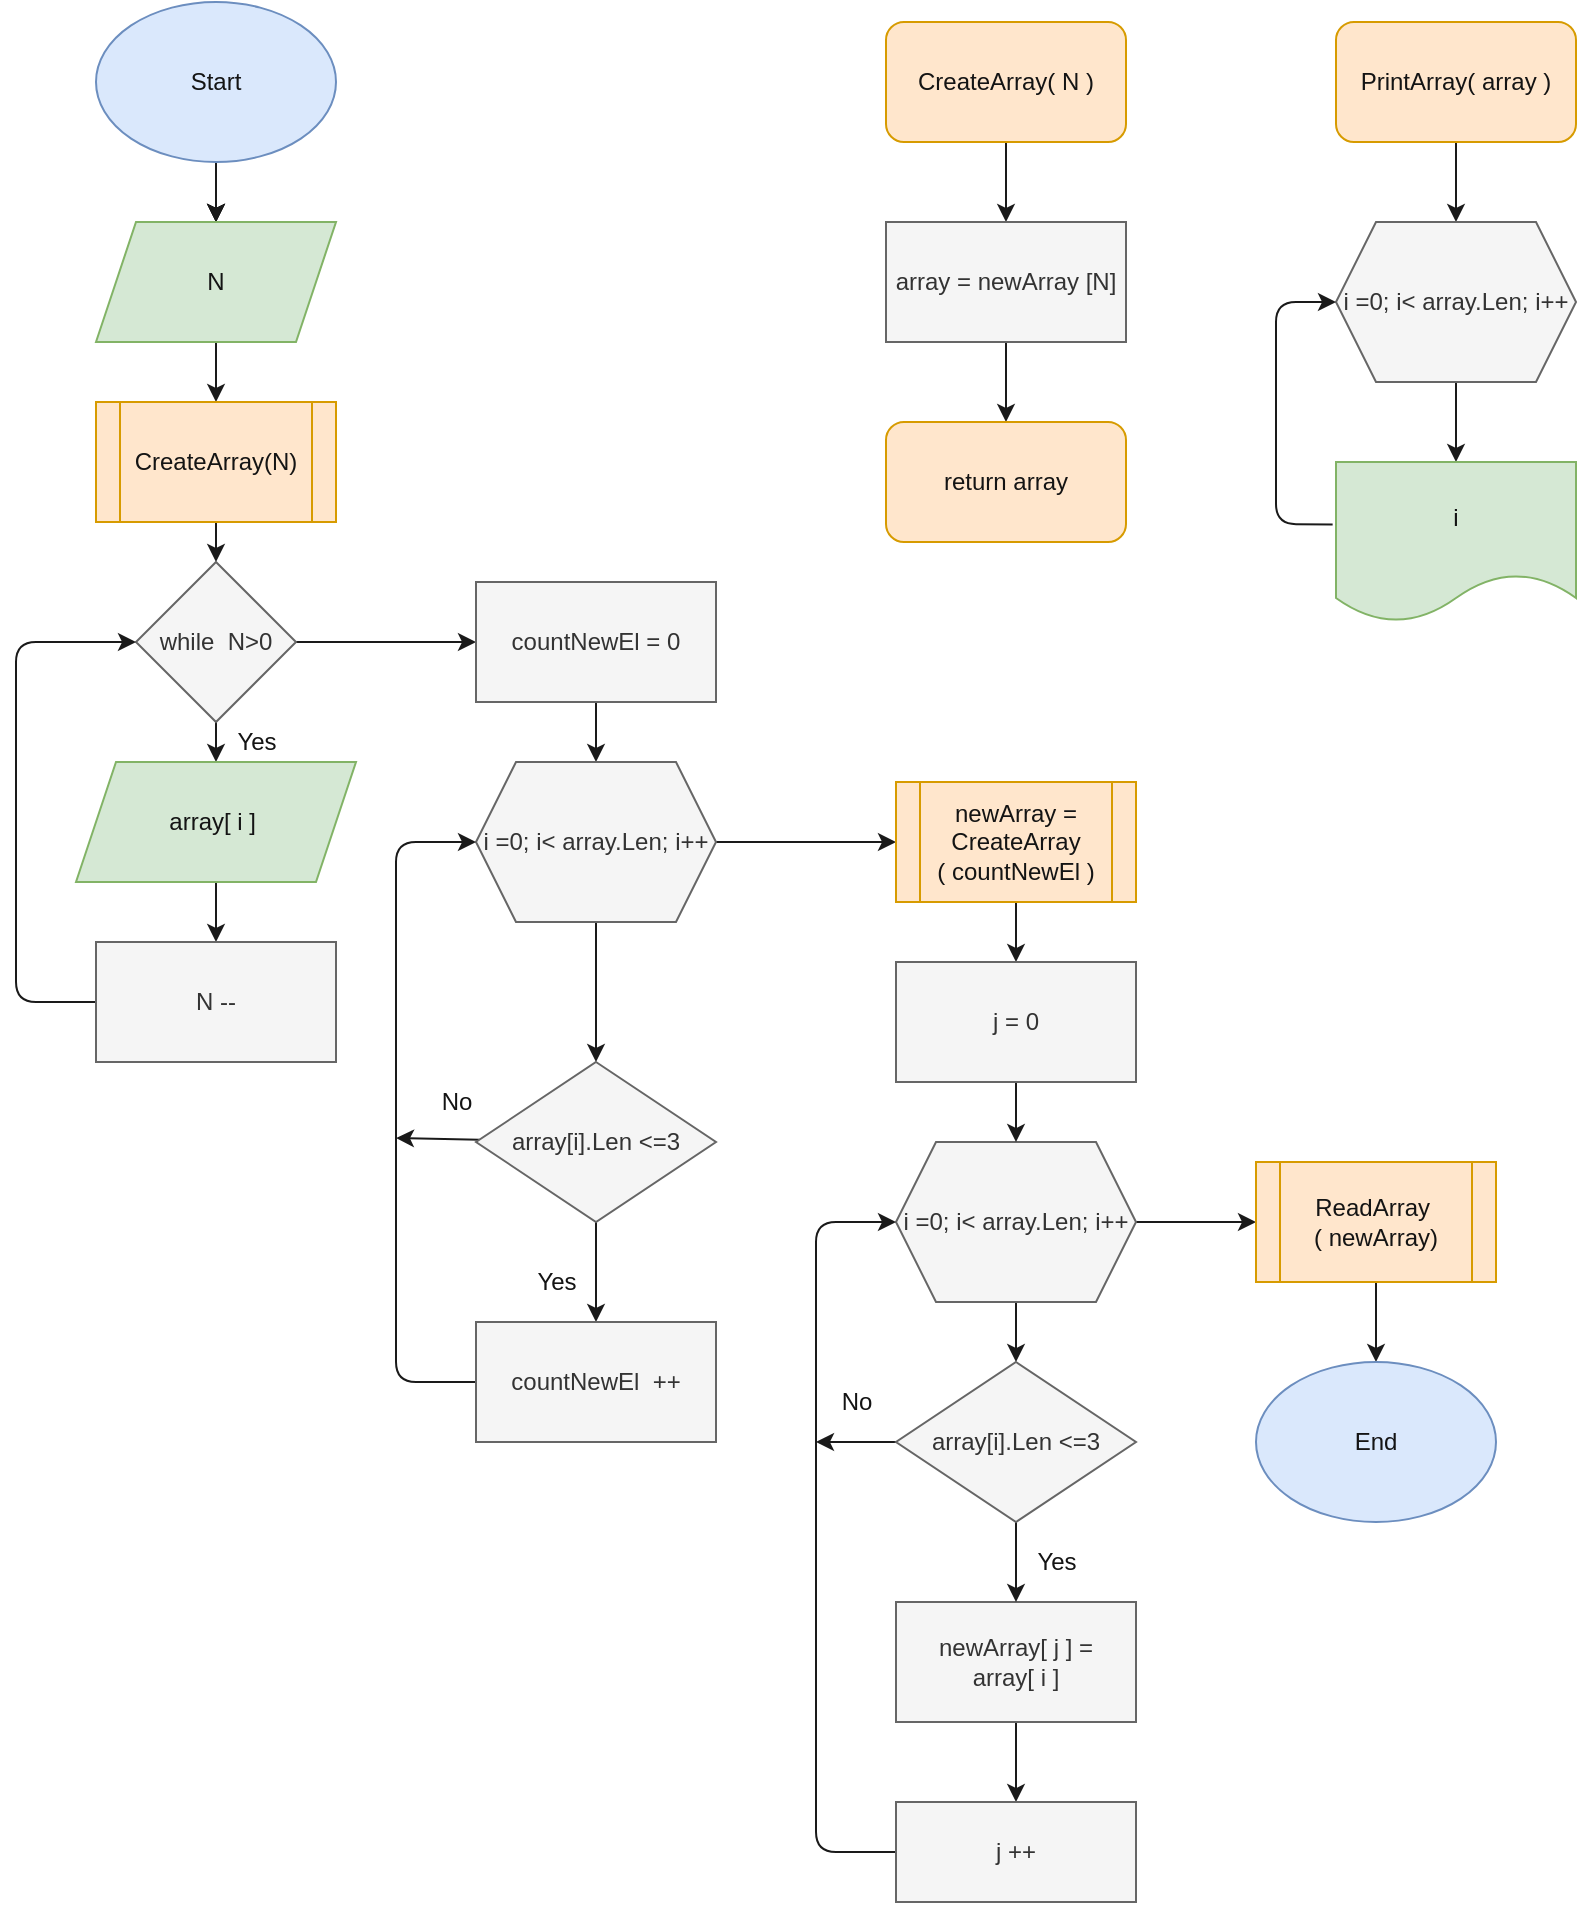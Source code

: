 <mxfile>
    <diagram id="oc7l5IYD56ZEyAZq3uZG" name="Страница 1">
        <mxGraphModel dx="690" dy="346" grid="1" gridSize="10" guides="1" tooltips="1" connect="1" arrows="1" fold="1" page="1" pageScale="1" pageWidth="827" pageHeight="1169" background="#ffffff" math="0" shadow="0">
            <root>
                <mxCell id="0"/>
                <mxCell id="1" parent="0"/>
                <mxCell id="5" value="" style="edgeStyle=none;html=1;fontColor=#141414;" parent="1" source="2" target="4" edge="1">
                    <mxGeometry relative="1" as="geometry"/>
                </mxCell>
                <mxCell id="6" style="edgeStyle=none;html=1;entryX=0.5;entryY=0;entryDx=0;entryDy=0;fontColor=#141414;" parent="1" source="2" target="4" edge="1">
                    <mxGeometry relative="1" as="geometry"/>
                </mxCell>
                <mxCell id="7" style="edgeStyle=none;html=1;fontColor=#141414;strokeColor=#1A1A1A;" parent="1" source="2" edge="1">
                    <mxGeometry relative="1" as="geometry">
                        <mxPoint x="140" y="150" as="targetPoint"/>
                    </mxGeometry>
                </mxCell>
                <mxCell id="2" value="&lt;font color=&quot;#141414&quot;&gt;Start&lt;/font&gt;" style="ellipse;whiteSpace=wrap;html=1;fillColor=#dae8fc;strokeColor=#6c8ebf;" parent="1" vertex="1">
                    <mxGeometry x="80" y="40" width="120" height="80" as="geometry"/>
                </mxCell>
                <mxCell id="13" style="edgeStyle=none;html=1;fontColor=#141414;strokeColor=#1A1A1A;" parent="1" source="4" edge="1">
                    <mxGeometry relative="1" as="geometry">
                        <mxPoint x="140" y="240" as="targetPoint"/>
                    </mxGeometry>
                </mxCell>
                <mxCell id="4" value="&lt;font color=&quot;#141414&quot;&gt;N&lt;/font&gt;" style="shape=parallelogram;perimeter=parallelogramPerimeter;whiteSpace=wrap;html=1;fixedSize=1;fillColor=#d5e8d4;strokeColor=#82b366;" parent="1" vertex="1">
                    <mxGeometry x="80" y="150" width="120" height="60" as="geometry"/>
                </mxCell>
                <mxCell id="9" style="edgeStyle=none;html=1;fontColor=#141414;strokeColor=#1A1A1A;" parent="1" source="8" edge="1">
                    <mxGeometry relative="1" as="geometry">
                        <mxPoint x="535" y="150" as="targetPoint"/>
                    </mxGeometry>
                </mxCell>
                <mxCell id="8" value="&lt;font color=&quot;#141414&quot;&gt;CreateArray( N )&lt;/font&gt;" style="rounded=1;whiteSpace=wrap;html=1;fillColor=#ffe6cc;strokeColor=#d79b00;" parent="1" vertex="1">
                    <mxGeometry x="475" y="50" width="120" height="60" as="geometry"/>
                </mxCell>
                <mxCell id="11" style="edgeStyle=none;html=1;fontColor=#141414;strokeColor=#1A1A1A;" parent="1" source="10" edge="1">
                    <mxGeometry relative="1" as="geometry">
                        <mxPoint x="535" y="250" as="targetPoint"/>
                    </mxGeometry>
                </mxCell>
                <mxCell id="10" value="array = newArray [N]" style="rounded=0;whiteSpace=wrap;html=1;fontColor=#333333;fillColor=#f5f5f5;strokeColor=#666666;" parent="1" vertex="1">
                    <mxGeometry x="475" y="150" width="120" height="60" as="geometry"/>
                </mxCell>
                <mxCell id="12" value="&lt;font color=&quot;#141414&quot;&gt;return array&lt;/font&gt;" style="rounded=1;whiteSpace=wrap;html=1;fillColor=#ffe6cc;strokeColor=#d79b00;" parent="1" vertex="1">
                    <mxGeometry x="475" y="250" width="120" height="60" as="geometry"/>
                </mxCell>
                <mxCell id="15" style="edgeStyle=none;html=1;fontColor=#141414;strokeColor=#1A1A1A;" parent="1" source="14" edge="1">
                    <mxGeometry relative="1" as="geometry">
                        <mxPoint x="140" y="320" as="targetPoint"/>
                    </mxGeometry>
                </mxCell>
                <mxCell id="14" value="&lt;font color=&quot;#141414&quot;&gt;CreateArray(N)&lt;/font&gt;" style="shape=process;whiteSpace=wrap;html=1;backgroundOutline=1;fillColor=#ffe6cc;strokeColor=#d79b00;" parent="1" vertex="1">
                    <mxGeometry x="80" y="240" width="120" height="60" as="geometry"/>
                </mxCell>
                <mxCell id="23" value="" style="edgeStyle=none;html=1;fontColor=#141414;strokeColor=#1A1A1A;" parent="1" source="17" target="22" edge="1">
                    <mxGeometry relative="1" as="geometry"/>
                </mxCell>
                <mxCell id="29" style="edgeStyle=none;html=1;exitX=1;exitY=0.5;exitDx=0;exitDy=0;fontColor=#141414;strokeColor=#1A1A1A;entryX=0;entryY=0.5;entryDx=0;entryDy=0;" parent="1" source="17" edge="1" target="41">
                    <mxGeometry relative="1" as="geometry">
                        <mxPoint x="240" y="360" as="targetPoint"/>
                    </mxGeometry>
                </mxCell>
                <mxCell id="17" value="while&amp;nbsp; N&amp;gt;0" style="rhombus;whiteSpace=wrap;html=1;fontColor=#333333;fillColor=#f5f5f5;strokeColor=#666666;" parent="1" vertex="1">
                    <mxGeometry x="100" y="320" width="80" height="80" as="geometry"/>
                </mxCell>
                <mxCell id="26" value="" style="edgeStyle=none;html=1;fontColor=#141414;strokeColor=#1A1A1A;" parent="1" source="22" target="25" edge="1">
                    <mxGeometry relative="1" as="geometry"/>
                </mxCell>
                <mxCell id="22" value="&lt;font color=&quot;#141414&quot;&gt;array[ i ]&amp;nbsp;&lt;br&gt;&lt;/font&gt;" style="shape=parallelogram;perimeter=parallelogramPerimeter;whiteSpace=wrap;html=1;fixedSize=1;fillColor=#d5e8d4;strokeColor=#82b366;" parent="1" vertex="1">
                    <mxGeometry x="70" y="420" width="140" height="60" as="geometry"/>
                </mxCell>
                <mxCell id="27" style="edgeStyle=none;html=1;entryX=0;entryY=0.5;entryDx=0;entryDy=0;fontColor=#141414;strokeColor=#1A1A1A;exitX=0;exitY=0.5;exitDx=0;exitDy=0;" parent="1" source="25" target="17" edge="1">
                    <mxGeometry relative="1" as="geometry">
                        <Array as="points">
                            <mxPoint x="40" y="540"/>
                            <mxPoint x="40" y="360"/>
                        </Array>
                    </mxGeometry>
                </mxCell>
                <mxCell id="25" value="N --" style="whiteSpace=wrap;html=1;fillColor=#f5f5f5;strokeColor=#666666;fontColor=#333333;" parent="1" vertex="1">
                    <mxGeometry x="80" y="510" width="120" height="60" as="geometry"/>
                </mxCell>
                <mxCell id="28" value="Yes" style="text;html=1;align=center;verticalAlign=middle;resizable=0;points=[];autosize=1;strokeColor=none;fillColor=none;fontColor=#141414;" parent="1" vertex="1">
                    <mxGeometry x="140" y="400" width="40" height="20" as="geometry"/>
                </mxCell>
                <mxCell id="85" style="edgeStyle=none;html=1;entryX=0.5;entryY=0;entryDx=0;entryDy=0;strokeColor=#1A1A1A;" edge="1" parent="1" source="41" target="43">
                    <mxGeometry relative="1" as="geometry"/>
                </mxCell>
                <mxCell id="41" value="countNewEl = 0" style="rounded=0;whiteSpace=wrap;html=1;fontColor=#333333;fillColor=#f5f5f5;strokeColor=#666666;" parent="1" vertex="1">
                    <mxGeometry x="270" y="330" width="120" height="60" as="geometry"/>
                </mxCell>
                <mxCell id="44" style="edgeStyle=none;html=1;exitX=0.5;exitY=1;exitDx=0;exitDy=0;fontColor=#141414;strokeColor=#1A1A1A;entryX=0.5;entryY=0;entryDx=0;entryDy=0;" parent="1" source="43" edge="1" target="46">
                    <mxGeometry relative="1" as="geometry">
                        <mxPoint x="300" y="520" as="targetPoint"/>
                    </mxGeometry>
                </mxCell>
                <mxCell id="54" style="edgeStyle=none;html=1;exitX=1;exitY=0.5;exitDx=0;exitDy=0;fontColor=#141414;strokeColor=#1A1A1A;entryX=0;entryY=0.5;entryDx=0;entryDy=0;" parent="1" source="43" target="56" edge="1">
                    <mxGeometry relative="1" as="geometry">
                        <mxPoint x="400" y="460" as="targetPoint"/>
                    </mxGeometry>
                </mxCell>
                <mxCell id="43" value="i =0; i&amp;lt; array.Len; i++" style="shape=hexagon;perimeter=hexagonPerimeter2;whiteSpace=wrap;html=1;fixedSize=1;fontColor=#333333;fillColor=#f5f5f5;strokeColor=#666666;" parent="1" vertex="1">
                    <mxGeometry x="270" y="420" width="120" height="80" as="geometry"/>
                </mxCell>
                <mxCell id="49" value="" style="edgeStyle=none;html=1;fontColor=#141414;strokeColor=#1A1A1A;" parent="1" source="46" target="48" edge="1">
                    <mxGeometry relative="1" as="geometry"/>
                </mxCell>
                <mxCell id="83" style="edgeStyle=none;html=1;strokeColor=#1A1A1A;" edge="1" parent="1" source="46">
                    <mxGeometry relative="1" as="geometry">
                        <mxPoint x="230" y="608" as="targetPoint"/>
                    </mxGeometry>
                </mxCell>
                <mxCell id="46" value="array[i].Len &amp;lt;=3" style="rhombus;whiteSpace=wrap;html=1;fillColor=#f5f5f5;strokeColor=#666666;fontColor=#333333;" parent="1" vertex="1">
                    <mxGeometry x="270" y="570" width="120" height="80" as="geometry"/>
                </mxCell>
                <mxCell id="50" style="edgeStyle=none;html=1;entryX=0;entryY=0.5;entryDx=0;entryDy=0;fontColor=#141414;strokeColor=#1A1A1A;exitX=0;exitY=0.5;exitDx=0;exitDy=0;" parent="1" target="43" edge="1" source="48">
                    <mxGeometry relative="1" as="geometry">
                        <mxPoint x="240" y="740" as="sourcePoint"/>
                        <Array as="points">
                            <mxPoint x="230" y="730"/>
                            <mxPoint x="230" y="620"/>
                            <mxPoint x="230" y="460"/>
                        </Array>
                    </mxGeometry>
                </mxCell>
                <mxCell id="48" value="&lt;span&gt;countNewEl&amp;nbsp; ++&lt;/span&gt;" style="whiteSpace=wrap;html=1;fillColor=#f5f5f5;strokeColor=#666666;fontColor=#333333;" parent="1" vertex="1">
                    <mxGeometry x="270" y="700" width="120" height="60" as="geometry"/>
                </mxCell>
                <mxCell id="51" value="Yes" style="text;html=1;align=center;verticalAlign=middle;resizable=0;points=[];autosize=1;strokeColor=none;fillColor=none;fontColor=#141414;" parent="1" vertex="1">
                    <mxGeometry x="290" y="670" width="40" height="20" as="geometry"/>
                </mxCell>
                <mxCell id="63" style="edgeStyle=none;html=1;entryX=0.5;entryY=0;entryDx=0;entryDy=0;fontColor=#141414;strokeColor=#1A1A1A;" parent="1" source="56" target="62" edge="1">
                    <mxGeometry relative="1" as="geometry"/>
                </mxCell>
                <mxCell id="56" value="&lt;font color=&quot;#141414&quot;&gt;newArray = CreateArray&lt;br&gt;( countNewEl )&lt;/font&gt;" style="shape=process;whiteSpace=wrap;html=1;backgroundOutline=1;fillColor=#ffe6cc;strokeColor=#d79b00;" parent="1" vertex="1">
                    <mxGeometry x="480" y="430" width="120" height="60" as="geometry"/>
                </mxCell>
                <mxCell id="60" style="edgeStyle=none;html=1;entryX=0.5;entryY=0;entryDx=0;entryDy=0;fontColor=#141414;strokeColor=#1A1A1A;" parent="1" source="58" edge="1">
                    <mxGeometry relative="1" as="geometry">
                        <mxPoint x="540" y="720" as="targetPoint"/>
                    </mxGeometry>
                </mxCell>
                <mxCell id="93" style="edgeStyle=none;html=1;entryX=0;entryY=0.5;entryDx=0;entryDy=0;fontColor=#141414;strokeColor=#1A1A1A;" edge="1" parent="1" source="58" target="79">
                    <mxGeometry relative="1" as="geometry"/>
                </mxCell>
                <mxCell id="58" value="i =0; i&amp;lt; array.Len; i++" style="shape=hexagon;perimeter=hexagonPerimeter2;whiteSpace=wrap;html=1;fixedSize=1;fontColor=#333333;fillColor=#f5f5f5;strokeColor=#666666;" parent="1" vertex="1">
                    <mxGeometry x="480" y="610" width="120" height="80" as="geometry"/>
                </mxCell>
                <mxCell id="87" style="edgeStyle=none;html=1;entryX=0.5;entryY=0;entryDx=0;entryDy=0;fontColor=#141414;strokeColor=#1A1A1A;" edge="1" parent="1" source="62" target="58">
                    <mxGeometry relative="1" as="geometry"/>
                </mxCell>
                <mxCell id="62" value="j = 0" style="whiteSpace=wrap;html=1;fillColor=#f5f5f5;strokeColor=#666666;fontColor=#333333;" parent="1" vertex="1">
                    <mxGeometry x="480" y="520" width="120" height="60" as="geometry"/>
                </mxCell>
                <mxCell id="71" style="edgeStyle=none;html=1;entryX=0.5;entryY=0;entryDx=0;entryDy=0;fontColor=#141414;strokeColor=#1A1A1A;" parent="1" source="66" target="69" edge="1">
                    <mxGeometry relative="1" as="geometry"/>
                </mxCell>
                <mxCell id="66" value="&lt;span&gt;newArray[ j ] = &lt;br&gt;array[ i ]&lt;/span&gt;" style="whiteSpace=wrap;html=1;fillColor=#f5f5f5;strokeColor=#666666;fontColor=#333333;" parent="1" vertex="1">
                    <mxGeometry x="480" y="840" width="120" height="60" as="geometry"/>
                </mxCell>
                <mxCell id="70" style="edgeStyle=none;html=1;exitX=0;exitY=0.5;exitDx=0;exitDy=0;entryX=0;entryY=0.5;entryDx=0;entryDy=0;fontColor=#141414;strokeColor=#1A1A1A;" parent="1" source="69" target="58" edge="1">
                    <mxGeometry relative="1" as="geometry">
                        <Array as="points">
                            <mxPoint x="440" y="965"/>
                            <mxPoint x="440" y="650"/>
                        </Array>
                    </mxGeometry>
                </mxCell>
                <mxCell id="69" value="j ++" style="whiteSpace=wrap;html=1;fillColor=#f5f5f5;strokeColor=#666666;fontColor=#333333;" parent="1" vertex="1">
                    <mxGeometry x="480" y="940" width="120" height="50" as="geometry"/>
                </mxCell>
                <mxCell id="73" style="edgeStyle=none;html=1;fontColor=#141414;strokeColor=#1A1A1A;" parent="1" source="72" edge="1">
                    <mxGeometry relative="1" as="geometry">
                        <mxPoint x="760" y="150.0" as="targetPoint"/>
                    </mxGeometry>
                </mxCell>
                <mxCell id="72" value="&lt;font color=&quot;#141414&quot;&gt;PrintArray( array )&lt;/font&gt;" style="rounded=1;whiteSpace=wrap;html=1;fillColor=#ffe6cc;strokeColor=#d79b00;" parent="1" vertex="1">
                    <mxGeometry x="700" y="50" width="120" height="60" as="geometry"/>
                </mxCell>
                <mxCell id="75" style="edgeStyle=none;html=1;fontColor=#141414;strokeColor=#1A1A1A;" parent="1" source="74" target="76" edge="1">
                    <mxGeometry relative="1" as="geometry">
                        <mxPoint x="760" y="270" as="targetPoint"/>
                    </mxGeometry>
                </mxCell>
                <mxCell id="74" value="i =0; i&amp;lt; array.Len; i++" style="shape=hexagon;perimeter=hexagonPerimeter2;whiteSpace=wrap;html=1;fixedSize=1;fontColor=#333333;fillColor=#f5f5f5;strokeColor=#666666;" parent="1" vertex="1">
                    <mxGeometry x="700" y="150" width="120" height="80" as="geometry"/>
                </mxCell>
                <mxCell id="77" style="edgeStyle=none;html=1;fontColor=#141414;strokeColor=#1A1A1A;entryX=0;entryY=0.5;entryDx=0;entryDy=0;exitX=-0.014;exitY=0.39;exitDx=0;exitDy=0;exitPerimeter=0;" parent="1" source="76" target="74" edge="1">
                    <mxGeometry relative="1" as="geometry">
                        <mxPoint x="660" y="310" as="targetPoint"/>
                        <Array as="points">
                            <mxPoint x="670" y="301"/>
                            <mxPoint x="670" y="190"/>
                        </Array>
                    </mxGeometry>
                </mxCell>
                <mxCell id="76" value="&lt;font color=&quot;#141414&quot;&gt;i&lt;/font&gt;" style="shape=document;whiteSpace=wrap;html=1;boundedLbl=1;fillColor=#d5e8d4;strokeColor=#82b366;" parent="1" vertex="1">
                    <mxGeometry x="700" y="270" width="120" height="80" as="geometry"/>
                </mxCell>
                <mxCell id="94" style="edgeStyle=none;html=1;entryX=0.5;entryY=0;entryDx=0;entryDy=0;fontColor=#141414;strokeColor=#1A1A1A;" edge="1" parent="1" source="79" target="81">
                    <mxGeometry relative="1" as="geometry"/>
                </mxCell>
                <mxCell id="79" value="&lt;font color=&quot;#141414&quot;&gt;ReadArray&amp;nbsp;&lt;br&gt;( newArray)&lt;/font&gt;" style="shape=process;whiteSpace=wrap;html=1;backgroundOutline=1;fillColor=#ffe6cc;strokeColor=#d79b00;" parent="1" vertex="1">
                    <mxGeometry x="660" y="620" width="120" height="60" as="geometry"/>
                </mxCell>
                <mxCell id="81" value="&lt;font color=&quot;#141414&quot;&gt;End&lt;/font&gt;" style="ellipse;whiteSpace=wrap;html=1;fillColor=#dae8fc;strokeColor=#6c8ebf;" parent="1" vertex="1">
                    <mxGeometry x="660" y="720" width="120" height="80" as="geometry"/>
                </mxCell>
                <mxCell id="86" value="&lt;font color=&quot;#141414&quot;&gt;No&lt;/font&gt;" style="text;html=1;align=center;verticalAlign=middle;resizable=0;points=[];autosize=1;strokeColor=none;fillColor=none;" vertex="1" parent="1">
                    <mxGeometry x="245" y="580" width="30" height="20" as="geometry"/>
                </mxCell>
                <mxCell id="89" style="edgeStyle=none;html=1;entryX=0.5;entryY=0;entryDx=0;entryDy=0;fontColor=#141414;strokeColor=#1A1A1A;" edge="1" parent="1" source="88" target="66">
                    <mxGeometry relative="1" as="geometry"/>
                </mxCell>
                <mxCell id="90" style="edgeStyle=none;html=1;fontColor=#141414;strokeColor=#1A1A1A;" edge="1" parent="1" source="88">
                    <mxGeometry relative="1" as="geometry">
                        <mxPoint x="440" y="760" as="targetPoint"/>
                    </mxGeometry>
                </mxCell>
                <mxCell id="88" value="array[i].Len &amp;lt;=3" style="rhombus;whiteSpace=wrap;html=1;fillColor=#f5f5f5;strokeColor=#666666;fontColor=#333333;" vertex="1" parent="1">
                    <mxGeometry x="480" y="720" width="120" height="80" as="geometry"/>
                </mxCell>
                <mxCell id="91" value="No" style="text;html=1;align=center;verticalAlign=middle;resizable=0;points=[];autosize=1;strokeColor=none;fillColor=none;fontColor=#141414;" vertex="1" parent="1">
                    <mxGeometry x="445" y="730" width="30" height="20" as="geometry"/>
                </mxCell>
                <mxCell id="92" value="Yes" style="text;html=1;align=center;verticalAlign=middle;resizable=0;points=[];autosize=1;strokeColor=none;fillColor=none;fontColor=#141414;" vertex="1" parent="1">
                    <mxGeometry x="540" y="810" width="40" height="20" as="geometry"/>
                </mxCell>
            </root>
        </mxGraphModel>
    </diagram>
</mxfile>